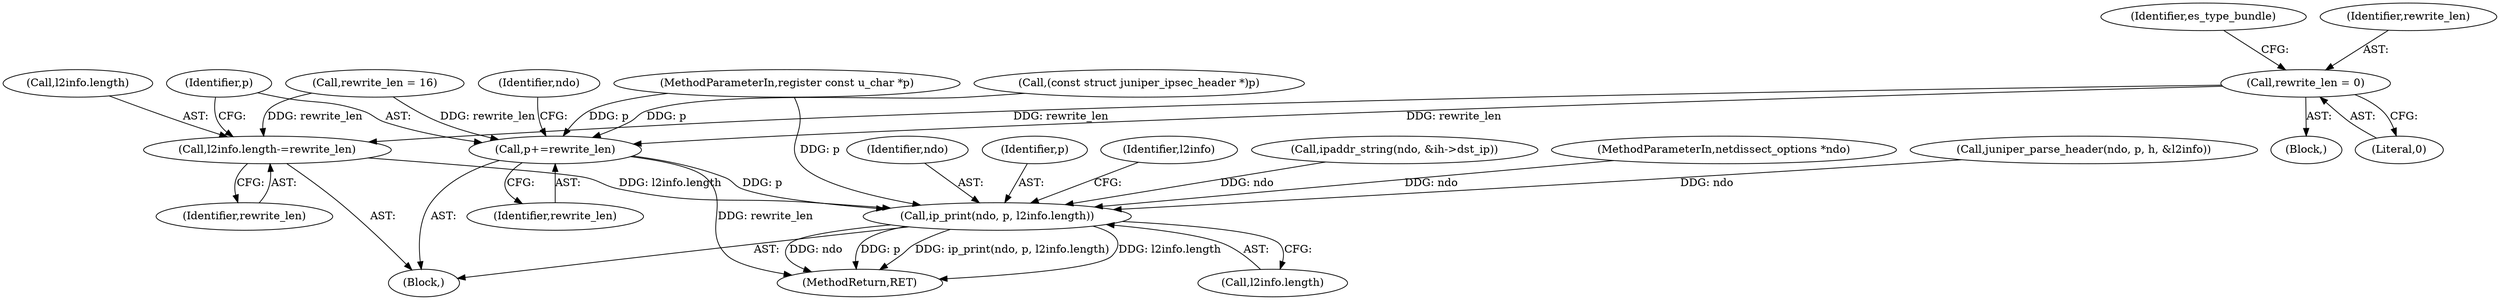 digraph "0_tcpdump_b534e304568585707c4a92422aeca25cf908ff02_1@API" {
"1000148" [label="(Call,rewrite_len = 0)"];
"1000182" [label="(Call,l2info.length-=rewrite_len)"];
"1000279" [label="(Call,ip_print(ndo, p, l2info.length))"];
"1000187" [label="(Call,p+=rewrite_len)"];
"1000150" [label="(Literal,0)"];
"1000117" [label="(Call,juniper_parse_header(ndo, p, h, &l2info))"];
"1000186" [label="(Identifier,rewrite_len)"];
"1000298" [label="(MethodReturn,RET)"];
"1000183" [label="(Call,l2info.length)"];
"1000282" [label="(Call,l2info.length)"];
"1000103" [label="(MethodParameterIn,register const u_char *p)"];
"1000280" [label="(Identifier,ndo)"];
"1000135" [label="(Call,(const struct juniper_ipsec_header *)p)"];
"1000281" [label="(Identifier,p)"];
"1000287" [label="(Identifier,l2info)"];
"1000182" [label="(Call,l2info.length-=rewrite_len)"];
"1000189" [label="(Identifier,rewrite_len)"];
"1000104" [label="(Block,)"];
"1000239" [label="(Call,ipaddr_string(ndo, &ih->dst_ip))"];
"1000101" [label="(MethodParameterIn,netdissect_options *ndo)"];
"1000145" [label="(Block,)"];
"1000152" [label="(Identifier,es_type_bundle)"];
"1000192" [label="(Identifier,ndo)"];
"1000279" [label="(Call,ip_print(ndo, p, l2info.length))"];
"1000149" [label="(Identifier,rewrite_len)"];
"1000187" [label="(Call,p+=rewrite_len)"];
"1000158" [label="(Call,rewrite_len = 16)"];
"1000188" [label="(Identifier,p)"];
"1000148" [label="(Call,rewrite_len = 0)"];
"1000148" -> "1000145"  [label="AST: "];
"1000148" -> "1000150"  [label="CFG: "];
"1000149" -> "1000148"  [label="AST: "];
"1000150" -> "1000148"  [label="AST: "];
"1000152" -> "1000148"  [label="CFG: "];
"1000148" -> "1000182"  [label="DDG: rewrite_len"];
"1000148" -> "1000187"  [label="DDG: rewrite_len"];
"1000182" -> "1000104"  [label="AST: "];
"1000182" -> "1000186"  [label="CFG: "];
"1000183" -> "1000182"  [label="AST: "];
"1000186" -> "1000182"  [label="AST: "];
"1000188" -> "1000182"  [label="CFG: "];
"1000158" -> "1000182"  [label="DDG: rewrite_len"];
"1000182" -> "1000279"  [label="DDG: l2info.length"];
"1000279" -> "1000104"  [label="AST: "];
"1000279" -> "1000282"  [label="CFG: "];
"1000280" -> "1000279"  [label="AST: "];
"1000281" -> "1000279"  [label="AST: "];
"1000282" -> "1000279"  [label="AST: "];
"1000287" -> "1000279"  [label="CFG: "];
"1000279" -> "1000298"  [label="DDG: l2info.length"];
"1000279" -> "1000298"  [label="DDG: ndo"];
"1000279" -> "1000298"  [label="DDG: p"];
"1000279" -> "1000298"  [label="DDG: ip_print(ndo, p, l2info.length)"];
"1000239" -> "1000279"  [label="DDG: ndo"];
"1000117" -> "1000279"  [label="DDG: ndo"];
"1000101" -> "1000279"  [label="DDG: ndo"];
"1000187" -> "1000279"  [label="DDG: p"];
"1000103" -> "1000279"  [label="DDG: p"];
"1000187" -> "1000104"  [label="AST: "];
"1000187" -> "1000189"  [label="CFG: "];
"1000188" -> "1000187"  [label="AST: "];
"1000189" -> "1000187"  [label="AST: "];
"1000192" -> "1000187"  [label="CFG: "];
"1000187" -> "1000298"  [label="DDG: rewrite_len"];
"1000158" -> "1000187"  [label="DDG: rewrite_len"];
"1000135" -> "1000187"  [label="DDG: p"];
"1000103" -> "1000187"  [label="DDG: p"];
}
